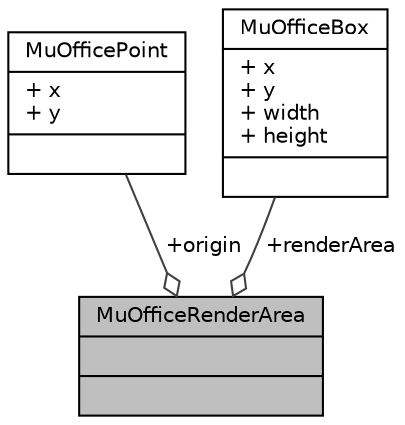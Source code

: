digraph "MuOfficeRenderArea"
{
 // LATEX_PDF_SIZE
  edge [fontname="Helvetica",fontsize="10",labelfontname="Helvetica",labelfontsize="10"];
  node [fontname="Helvetica",fontsize="10",shape=record];
  Node1 [label="{MuOfficeRenderArea\n||}",height=0.2,width=0.4,color="black", fillcolor="grey75", style="filled", fontcolor="black",tooltip=" "];
  Node2 -> Node1 [color="grey25",fontsize="10",style="solid",label=" +origin" ,arrowhead="odiamond",fontname="Helvetica"];
  Node2 [label="{MuOfficePoint\n|+ x\l+ y\l|}",height=0.2,width=0.4,color="black", fillcolor="white", style="filled",URL="$struct_mu_office_point.html",tooltip=" "];
  Node3 -> Node1 [color="grey25",fontsize="10",style="solid",label=" +renderArea" ,arrowhead="odiamond",fontname="Helvetica"];
  Node3 [label="{MuOfficeBox\n|+ x\l+ y\l+ width\l+ height\l|}",height=0.2,width=0.4,color="black", fillcolor="white", style="filled",URL="$struct_mu_office_box.html",tooltip=" "];
}
